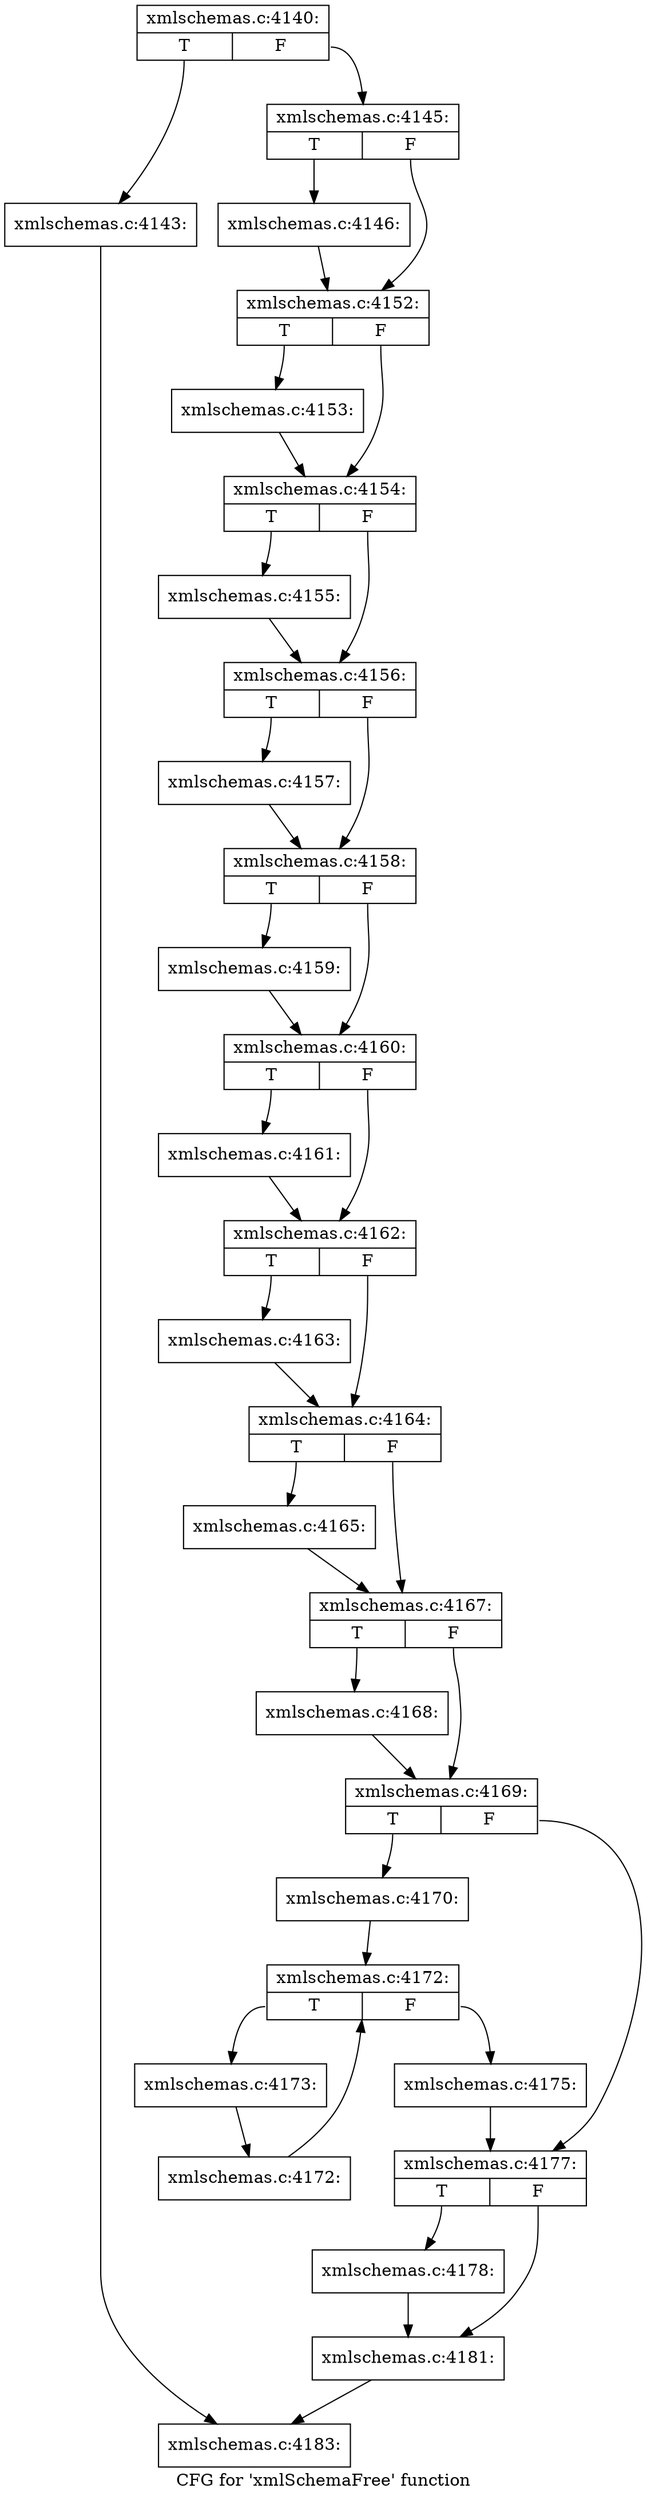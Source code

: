 digraph "CFG for 'xmlSchemaFree' function" {
	label="CFG for 'xmlSchemaFree' function";

	Node0x55d025877b20 [shape=record,label="{xmlschemas.c:4140:|{<s0>T|<s1>F}}"];
	Node0x55d025877b20:s0 -> Node0x55d02588fab0;
	Node0x55d025877b20:s1 -> Node0x55d02588fb00;
	Node0x55d02588fab0 [shape=record,label="{xmlschemas.c:4143:}"];
	Node0x55d02588fab0 -> Node0x55d0258776c0;
	Node0x55d02588fb00 [shape=record,label="{xmlschemas.c:4145:|{<s0>T|<s1>F}}"];
	Node0x55d02588fb00:s0 -> Node0x55d02588fee0;
	Node0x55d02588fb00:s1 -> Node0x55d02588ff30;
	Node0x55d02588fee0 [shape=record,label="{xmlschemas.c:4146:}"];
	Node0x55d02588fee0 -> Node0x55d02588ff30;
	Node0x55d02588ff30 [shape=record,label="{xmlschemas.c:4152:|{<s0>T|<s1>F}}"];
	Node0x55d02588ff30:s0 -> Node0x55d025892140;
	Node0x55d02588ff30:s1 -> Node0x55d025892190;
	Node0x55d025892140 [shape=record,label="{xmlschemas.c:4153:}"];
	Node0x55d025892140 -> Node0x55d025892190;
	Node0x55d025892190 [shape=record,label="{xmlschemas.c:4154:|{<s0>T|<s1>F}}"];
	Node0x55d025892190:s0 -> Node0x55d025820cc0;
	Node0x55d025892190:s1 -> Node0x55d025893320;
	Node0x55d025820cc0 [shape=record,label="{xmlschemas.c:4155:}"];
	Node0x55d025820cc0 -> Node0x55d025893320;
	Node0x55d025893320 [shape=record,label="{xmlschemas.c:4156:|{<s0>T|<s1>F}}"];
	Node0x55d025893320:s0 -> Node0x55d025893820;
	Node0x55d025893320:s1 -> Node0x55d025893870;
	Node0x55d025893820 [shape=record,label="{xmlschemas.c:4157:}"];
	Node0x55d025893820 -> Node0x55d025893870;
	Node0x55d025893870 [shape=record,label="{xmlschemas.c:4158:|{<s0>T|<s1>F}}"];
	Node0x55d025893870:s0 -> Node0x55d025893fe0;
	Node0x55d025893870:s1 -> Node0x55d025894030;
	Node0x55d025893fe0 [shape=record,label="{xmlschemas.c:4159:}"];
	Node0x55d025893fe0 -> Node0x55d025894030;
	Node0x55d025894030 [shape=record,label="{xmlschemas.c:4160:|{<s0>T|<s1>F}}"];
	Node0x55d025894030:s0 -> Node0x55d0258947e0;
	Node0x55d025894030:s1 -> Node0x55d025894830;
	Node0x55d0258947e0 [shape=record,label="{xmlschemas.c:4161:}"];
	Node0x55d0258947e0 -> Node0x55d025894830;
	Node0x55d025894830 [shape=record,label="{xmlschemas.c:4162:|{<s0>T|<s1>F}}"];
	Node0x55d025894830:s0 -> Node0x55d025894fe0;
	Node0x55d025894830:s1 -> Node0x55d025895030;
	Node0x55d025894fe0 [shape=record,label="{xmlschemas.c:4163:}"];
	Node0x55d025894fe0 -> Node0x55d025895030;
	Node0x55d025895030 [shape=record,label="{xmlschemas.c:4164:|{<s0>T|<s1>F}}"];
	Node0x55d025895030:s0 -> Node0x55d0258957e0;
	Node0x55d025895030:s1 -> Node0x55d025895830;
	Node0x55d0258957e0 [shape=record,label="{xmlschemas.c:4165:}"];
	Node0x55d0258957e0 -> Node0x55d025895830;
	Node0x55d025895830 [shape=record,label="{xmlschemas.c:4167:|{<s0>T|<s1>F}}"];
	Node0x55d025895830:s0 -> Node0x55d025895fe0;
	Node0x55d025895830:s1 -> Node0x55d025896030;
	Node0x55d025895fe0 [shape=record,label="{xmlschemas.c:4168:}"];
	Node0x55d025895fe0 -> Node0x55d025896030;
	Node0x55d025896030 [shape=record,label="{xmlschemas.c:4169:|{<s0>T|<s1>F}}"];
	Node0x55d025896030:s0 -> Node0x55d025896960;
	Node0x55d025896030:s1 -> Node0x55d0258969b0;
	Node0x55d025896960 [shape=record,label="{xmlschemas.c:4170:}"];
	Node0x55d025896960 -> Node0x55d0258975c0;
	Node0x55d0258975c0 [shape=record,label="{xmlschemas.c:4172:|{<s0>T|<s1>F}}"];
	Node0x55d0258975c0:s0 -> Node0x55d0258978a0;
	Node0x55d0258975c0:s1 -> Node0x55d025897460;
	Node0x55d0258978a0 [shape=record,label="{xmlschemas.c:4173:}"];
	Node0x55d0258978a0 -> Node0x55d025897810;
	Node0x55d025897810 [shape=record,label="{xmlschemas.c:4172:}"];
	Node0x55d025897810 -> Node0x55d0258975c0;
	Node0x55d025897460 [shape=record,label="{xmlschemas.c:4175:}"];
	Node0x55d025897460 -> Node0x55d0258969b0;
	Node0x55d0258969b0 [shape=record,label="{xmlschemas.c:4177:|{<s0>T|<s1>F}}"];
	Node0x55d0258969b0:s0 -> Node0x55d025897d60;
	Node0x55d0258969b0:s1 -> Node0x55d025899340;
	Node0x55d025897d60 [shape=record,label="{xmlschemas.c:4178:}"];
	Node0x55d025897d60 -> Node0x55d025899340;
	Node0x55d025899340 [shape=record,label="{xmlschemas.c:4181:}"];
	Node0x55d025899340 -> Node0x55d0258776c0;
	Node0x55d0258776c0 [shape=record,label="{xmlschemas.c:4183:}"];
}
